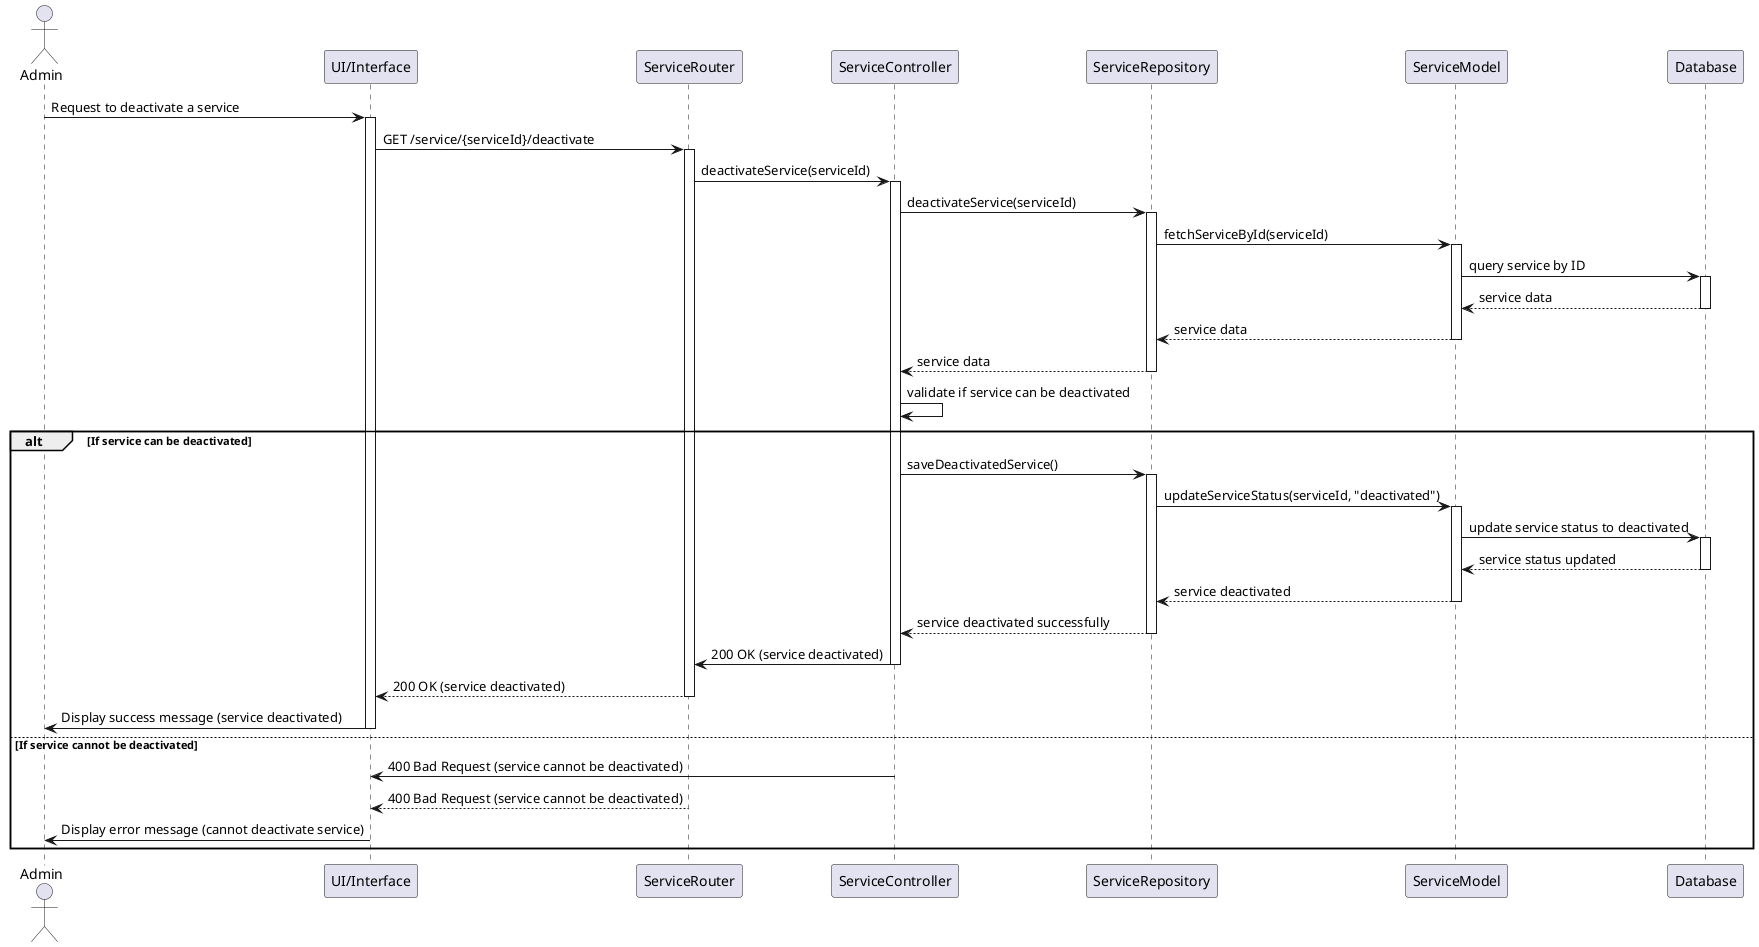 @startuml
actor Admin
participant "UI/Interface" as UI
participant "ServiceRouter" as Router
participant "ServiceController" as Controller
participant "ServiceRepository" as Repository
participant "ServiceModel" as ServiceModel
participant "Database" as DB

Admin -> UI: Request to deactivate a service
activate UI
UI -> Router: GET /service/{serviceId}/deactivate
activate Router
Router -> Controller: deactivateService(serviceId)
activate Controller
Controller -> Repository: deactivateService(serviceId)
activate Repository

Repository -> ServiceModel: fetchServiceById(serviceId)
activate ServiceModel
ServiceModel -> DB: query service by ID
activate DB
DB --> ServiceModel: service data
deactivate DB
ServiceModel --> Repository: service data
deactivate ServiceModel
Repository --> Controller: service data
deactivate Repository

Controller -> Controller: validate if service can be deactivated
alt If service can be deactivated
    Controller -> Repository: saveDeactivatedService()
    activate Repository
    Repository -> ServiceModel: updateServiceStatus(serviceId, "deactivated")
    activate ServiceModel
    ServiceModel -> DB: update service status to deactivated
    activate DB
    DB --> ServiceModel: service status updated
    deactivate DB
    ServiceModel --> Repository: service deactivated
    deactivate ServiceModel
    Repository --> Controller: service deactivated successfully
    deactivate Repository
    Controller -> Router: 200 OK (service deactivated)
    deactivate Controller
    Router --> UI: 200 OK (service deactivated)
    deactivate Router
    UI -> Admin: Display success message (service deactivated)
    deactivate UI
else If service cannot be deactivated
    Controller -> UI: 400 Bad Request (service cannot be deactivated)
    deactivate Controller
    Router --> UI: 400 Bad Request (service cannot be deactivated)
    deactivate Router
    UI -> Admin: Display error message (cannot deactivate service)
    deactivate UI
end
@enduml
